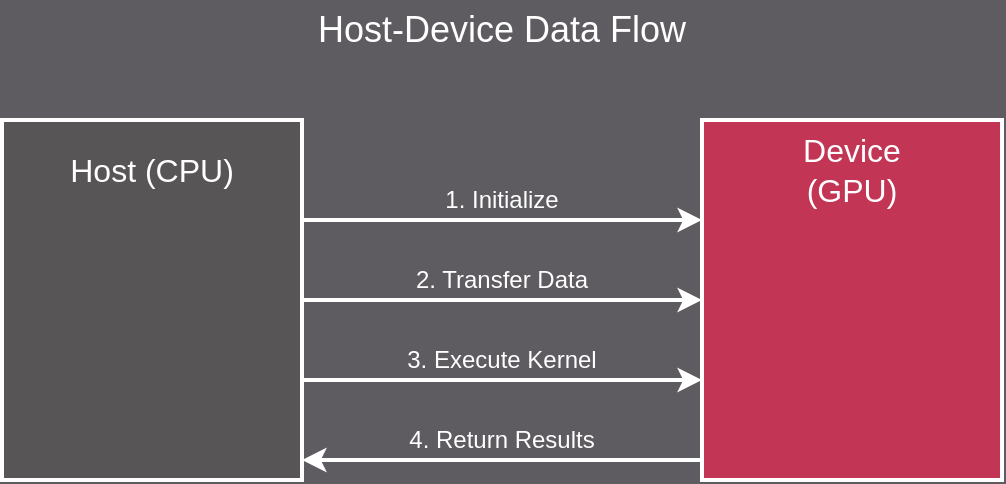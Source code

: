 <mxfile scale="1" border="20">
    <diagram name="Host-Device Data Flow" id="host-device-flow">
        <mxGraphModel dx="739" dy="990" grid="1" gridSize="10" guides="1" tooltips="1" connect="1" arrows="1" fold="1" page="1" pageScale="1" pageWidth="600" pageHeight="300" background="#5E5B61" math="0" shadow="0">
            <root>
                <mxCell id="0"/>
                <mxCell id="1" parent="0"/>
                <mxCell id="title" value="Host-Device Data Flow" style="text;html=1;strokeColor=none;fillColor=none;align=center;verticalAlign=middle;whiteSpace=wrap;rounded=0;fontSize=18;fontFamily=Arial;fontColor=#FFFFFF;" parent="1" vertex="1">
                    <mxGeometry x="200" y="10" width="200" height="30" as="geometry"/>
                </mxCell>
                <mxCell id="host-box" value="" style="rounded=0;whiteSpace=wrap;html=1;fillColor=#585556;strokeColor=#FFFFFF;strokeWidth=2;" parent="1" vertex="1">
                    <mxGeometry x="50" y="70" width="150" height="180" as="geometry"/>
                </mxCell>
                <mxCell id="host-label" value="Host (CPU)" style="text;html=1;strokeColor=none;fillColor=none;align=center;verticalAlign=middle;whiteSpace=wrap;rounded=0;fontSize=16;fontFamily=Arial;fontColor=#FFFFFF;" parent="1" vertex="1">
                    <mxGeometry x="75" y="80" width="100" height="30" as="geometry"/>
                </mxCell>
                <mxCell id="device-box" value="" style="rounded=0;whiteSpace=wrap;html=1;fillColor=#C23555;strokeColor=#FFFFFF;strokeWidth=2;" parent="1" vertex="1">
                    <mxGeometry x="400" y="70" width="150" height="180" as="geometry"/>
                </mxCell>
                <mxCell id="device-label" value="Device (GPU)" style="text;html=1;strokeColor=none;fillColor=none;align=center;verticalAlign=middle;whiteSpace=wrap;rounded=0;fontSize=16;fontFamily=Arial;fontColor=#FFFFFF;" parent="1" vertex="1">
                    <mxGeometry x="425" y="80" width="100" height="30" as="geometry"/>
                </mxCell>
                <mxCell id="arrow-1" value="" style="endArrow=classic;html=1;strokeColor=#FFFFFF;strokeWidth=2;" parent="1" edge="1">
                    <mxGeometry width="50" height="50" relative="1" as="geometry">
                        <mxPoint x="200" y="120" as="sourcePoint"/>
                        <mxPoint x="400" y="120" as="targetPoint"/>
                    </mxGeometry>
                </mxCell>
                <mxCell id="label-1" value="1. Initialize" style="text;html=1;strokeColor=none;fillColor=none;align=center;verticalAlign=middle;whiteSpace=wrap;rounded=0;fontSize=12;fontFamily=Arial;fontColor=#FFFFFF;" parent="1" vertex="1">
                    <mxGeometry x="250" y="100" width="100" height="20" as="geometry"/>
                </mxCell>
                <mxCell id="arrow-2" value="" style="endArrow=classic;html=1;strokeColor=#FFFFFF;strokeWidth=2;" parent="1" edge="1">
                    <mxGeometry width="50" height="50" relative="1" as="geometry">
                        <mxPoint x="200" y="160" as="sourcePoint"/>
                        <mxPoint x="400" y="160" as="targetPoint"/>
                    </mxGeometry>
                </mxCell>
                <mxCell id="label-2" value="2. Transfer Data" style="text;html=1;strokeColor=none;fillColor=none;align=center;verticalAlign=middle;whiteSpace=wrap;rounded=0;fontSize=12;fontFamily=Arial;fontColor=#FFFFFF;" parent="1" vertex="1">
                    <mxGeometry x="250" y="140" width="100" height="20" as="geometry"/>
                </mxCell>
                <mxCell id="arrow-3" value="" style="endArrow=classic;html=1;strokeColor=#FFFFFF;strokeWidth=2;" parent="1" edge="1">
                    <mxGeometry width="50" height="50" relative="1" as="geometry">
                        <mxPoint x="200" y="200" as="sourcePoint"/>
                        <mxPoint x="400" y="200" as="targetPoint"/>
                    </mxGeometry>
                </mxCell>
                <mxCell id="label-3" value="3. Execute Kernel" style="text;html=1;strokeColor=none;fillColor=none;align=center;verticalAlign=middle;whiteSpace=wrap;rounded=0;fontSize=12;fontFamily=Arial;fontColor=#FFFFFF;" parent="1" vertex="1">
                    <mxGeometry x="250" y="180" width="100" height="20" as="geometry"/>
                </mxCell>
                <mxCell id="arrow-4" value="" style="endArrow=classic;html=1;strokeColor=#FFFFFF;strokeWidth=2;" parent="1" edge="1">
                    <mxGeometry width="50" height="50" relative="1" as="geometry">
                        <mxPoint x="400" y="240" as="sourcePoint"/>
                        <mxPoint x="200" y="240" as="targetPoint"/>
                    </mxGeometry>
                </mxCell>
                <mxCell id="label-4" value="4. Return Results" style="text;html=1;strokeColor=none;fillColor=none;align=center;verticalAlign=middle;whiteSpace=wrap;rounded=0;fontSize=12;fontFamily=Arial;fontColor=#FFFFFF;" parent="1" vertex="1">
                    <mxGeometry x="250" y="220" width="100" height="20" as="geometry"/>
                </mxCell>
            </root>
        </mxGraphModel>
    </diagram>
</mxfile>